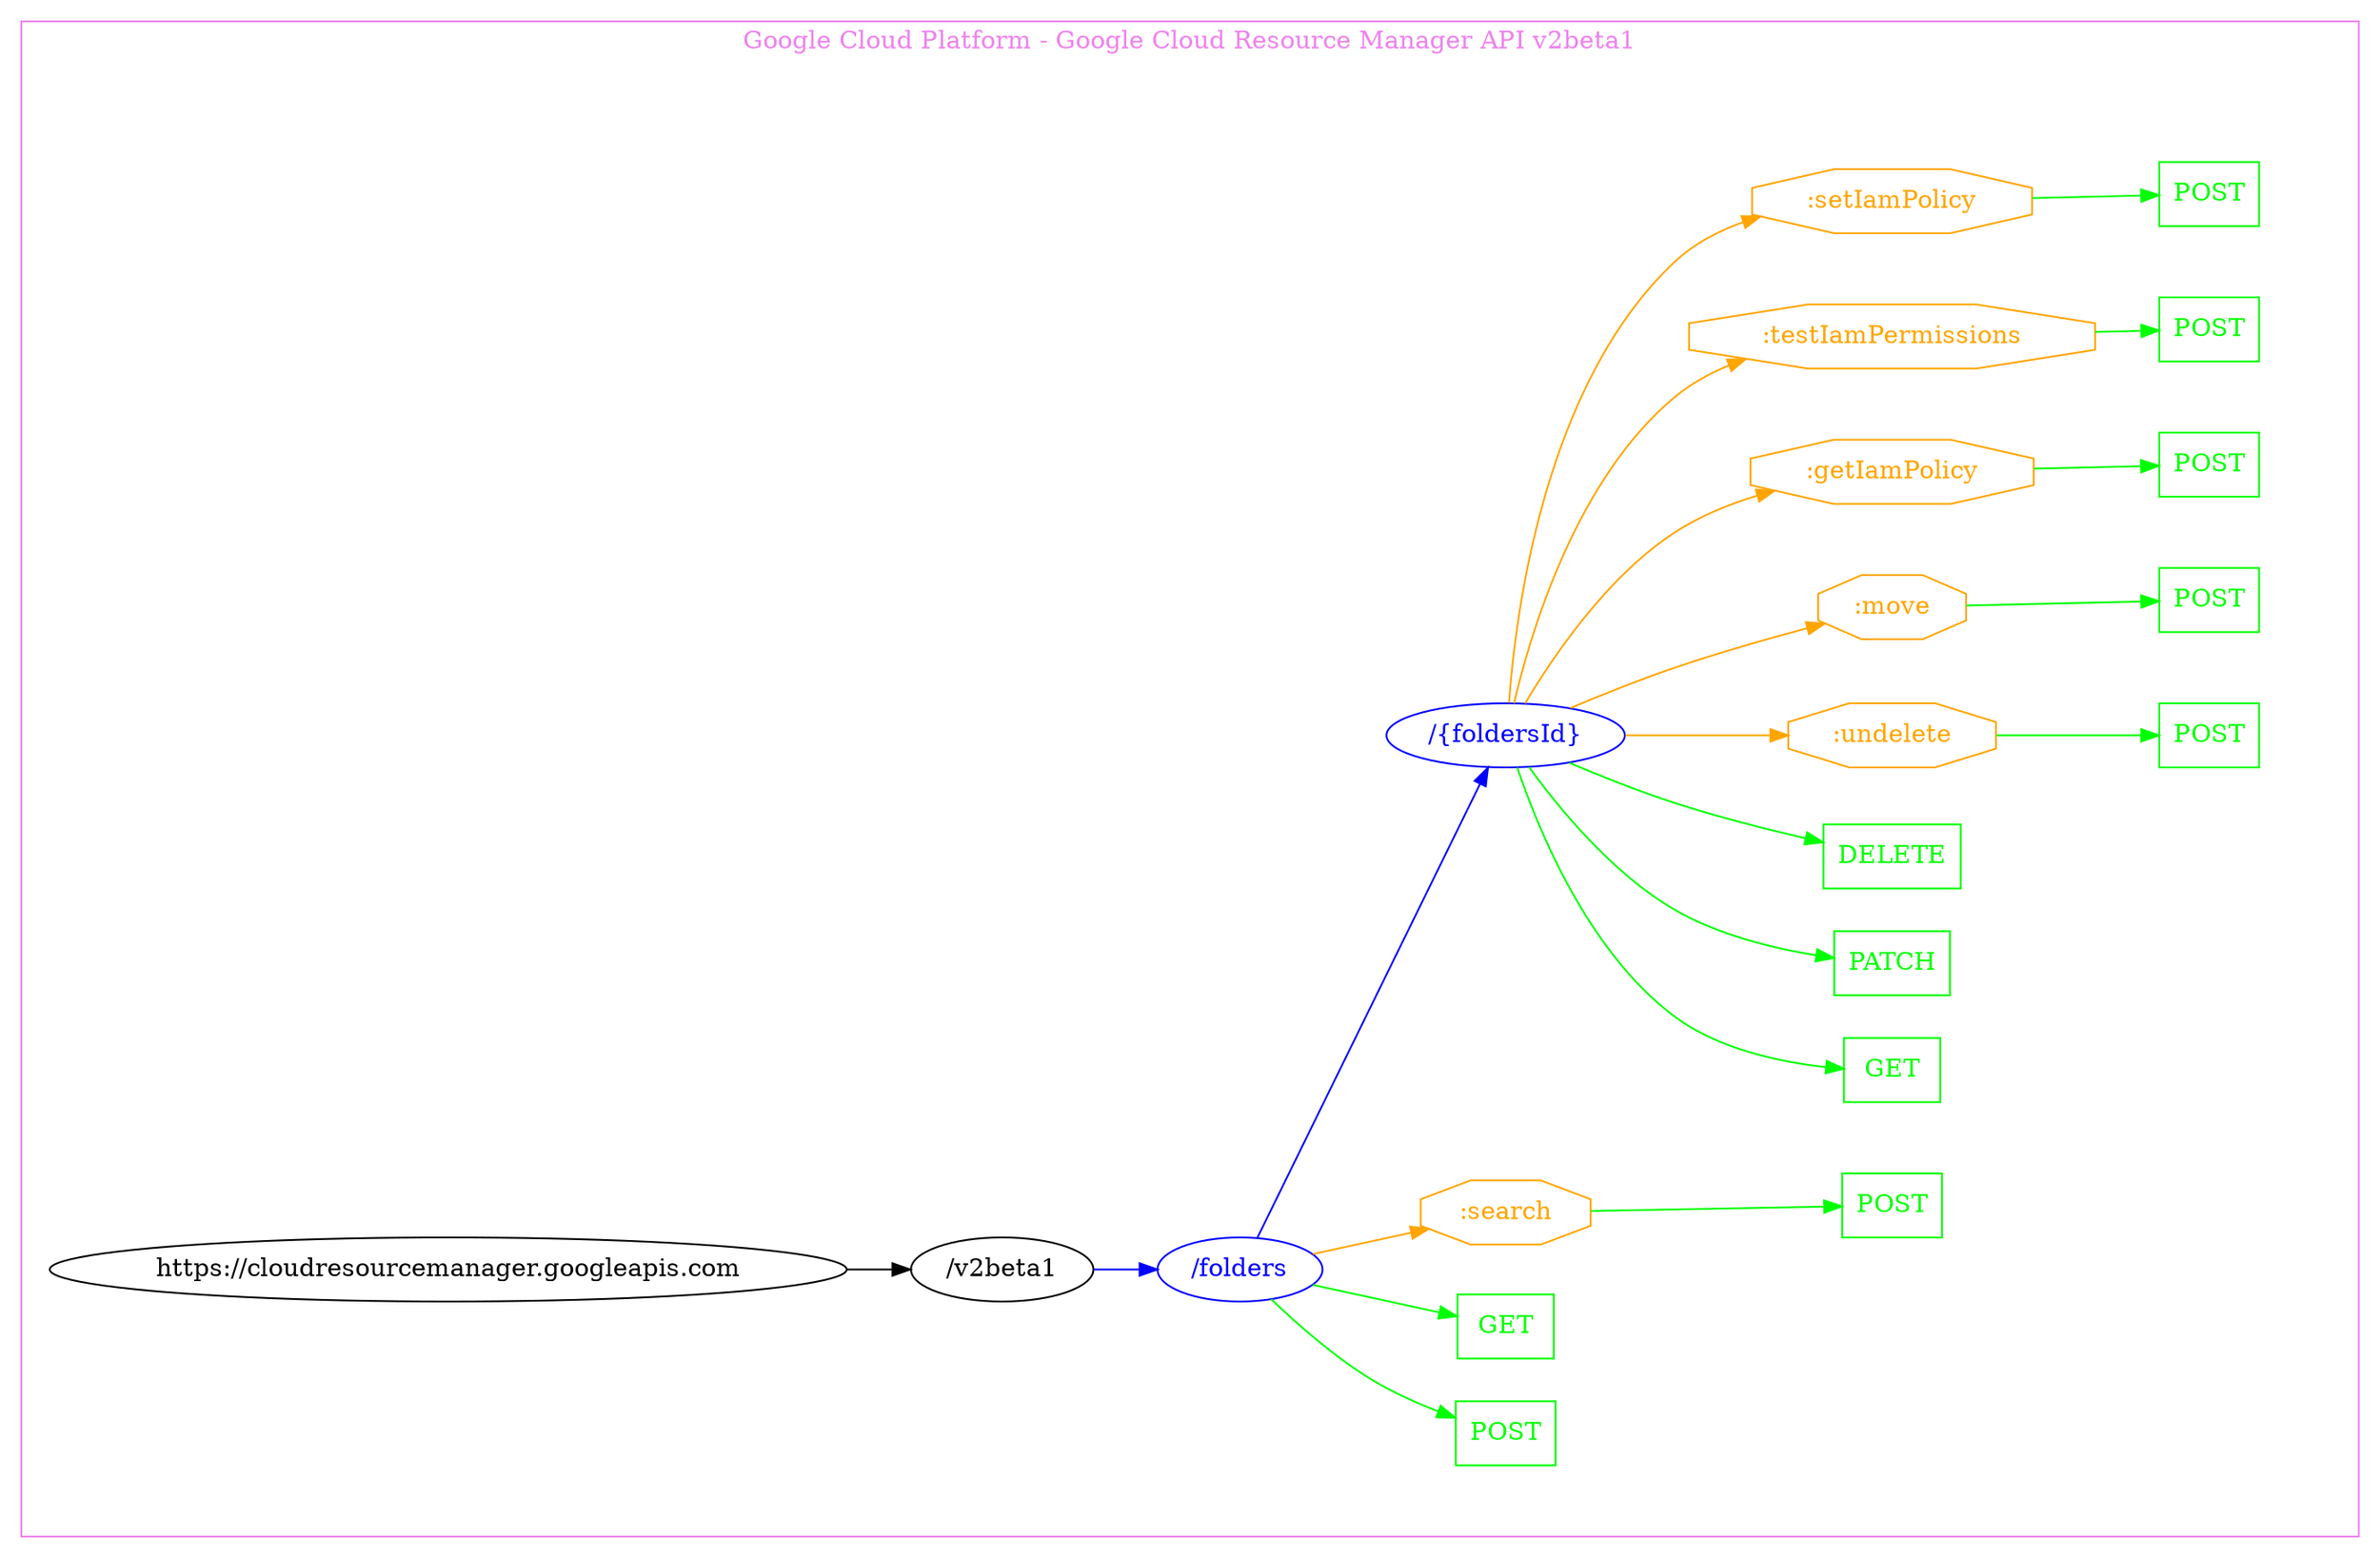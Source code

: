 digraph Cloud_Computing_REST_API {
rankdir="LR";
subgraph cluster_0 {
label="Google Cloud Platform - Google Cloud Resource Manager API v2beta1"
color=violet
fontcolor=violet
subgraph cluster_1 {
label=""
color=white
fontcolor=white
node1 [label="https://cloudresourcemanager.googleapis.com", shape="ellipse", color="black", fontcolor="black"]
node1 -> node2 [color="black", fontcolor="black"]
subgraph cluster_2 {
label=""
color=white
fontcolor=white
node2 [label="/v2beta1", shape="ellipse", color="black", fontcolor="black"]
node2 -> node3 [color="blue", fontcolor="blue"]
subgraph cluster_3 {
label=""
color=white
fontcolor=white
node3 [label="/folders", shape="ellipse", color="blue", fontcolor="blue"]
node3 -> node4 [color="green", fontcolor="green"]
subgraph cluster_4 {
label=""
color=white
fontcolor=white
node4 [label="POST", shape="box", color="green", fontcolor="green"]
}
node3 -> node5 [color="green", fontcolor="green"]
subgraph cluster_5 {
label=""
color=white
fontcolor=white
node5 [label="GET", shape="box", color="green", fontcolor="green"]
}
node3 -> node6 [color="orange", fontcolor="orange"]
subgraph cluster_6 {
label=""
color=white
fontcolor=white
node6 [label=":search", shape="octagon", color="orange", fontcolor="orange"]
node6 -> node7 [color="green", fontcolor="green"]
subgraph cluster_7 {
label=""
color=white
fontcolor=white
node7 [label="POST", shape="box", color="green", fontcolor="green"]
}
}
node3 -> node8 [color="blue", fontcolor="blue"]
subgraph cluster_8 {
label=""
color=white
fontcolor=white
node8 [label="/{foldersId}", shape="ellipse", color="blue", fontcolor="blue"]
node8 -> node9 [color="green", fontcolor="green"]
subgraph cluster_9 {
label=""
color=white
fontcolor=white
node9 [label="GET", shape="box", color="green", fontcolor="green"]
}
node8 -> node10 [color="green", fontcolor="green"]
subgraph cluster_10 {
label=""
color=white
fontcolor=white
node10 [label="PATCH", shape="box", color="green", fontcolor="green"]
}
node8 -> node11 [color="green", fontcolor="green"]
subgraph cluster_11 {
label=""
color=white
fontcolor=white
node11 [label="DELETE", shape="box", color="green", fontcolor="green"]
}
node8 -> node12 [color="orange", fontcolor="orange"]
subgraph cluster_12 {
label=""
color=white
fontcolor=white
node12 [label=":undelete", shape="octagon", color="orange", fontcolor="orange"]
node12 -> node13 [color="green", fontcolor="green"]
subgraph cluster_13 {
label=""
color=white
fontcolor=white
node13 [label="POST", shape="box", color="green", fontcolor="green"]
}
}
node8 -> node14 [color="orange", fontcolor="orange"]
subgraph cluster_14 {
label=""
color=white
fontcolor=white
node14 [label=":move", shape="octagon", color="orange", fontcolor="orange"]
node14 -> node15 [color="green", fontcolor="green"]
subgraph cluster_15 {
label=""
color=white
fontcolor=white
node15 [label="POST", shape="box", color="green", fontcolor="green"]
}
}
node8 -> node16 [color="orange", fontcolor="orange"]
subgraph cluster_16 {
label=""
color=white
fontcolor=white
node16 [label=":getIamPolicy", shape="octagon", color="orange", fontcolor="orange"]
node16 -> node17 [color="green", fontcolor="green"]
subgraph cluster_17 {
label=""
color=white
fontcolor=white
node17 [label="POST", shape="box", color="green", fontcolor="green"]
}
}
node8 -> node18 [color="orange", fontcolor="orange"]
subgraph cluster_18 {
label=""
color=white
fontcolor=white
node18 [label=":testIamPermissions", shape="octagon", color="orange", fontcolor="orange"]
node18 -> node19 [color="green", fontcolor="green"]
subgraph cluster_19 {
label=""
color=white
fontcolor=white
node19 [label="POST", shape="box", color="green", fontcolor="green"]
}
}
node8 -> node20 [color="orange", fontcolor="orange"]
subgraph cluster_20 {
label=""
color=white
fontcolor=white
node20 [label=":setIamPolicy", shape="octagon", color="orange", fontcolor="orange"]
node20 -> node21 [color="green", fontcolor="green"]
subgraph cluster_21 {
label=""
color=white
fontcolor=white
node21 [label="POST", shape="box", color="green", fontcolor="green"]
}
}
}
}
}
}
}
}
